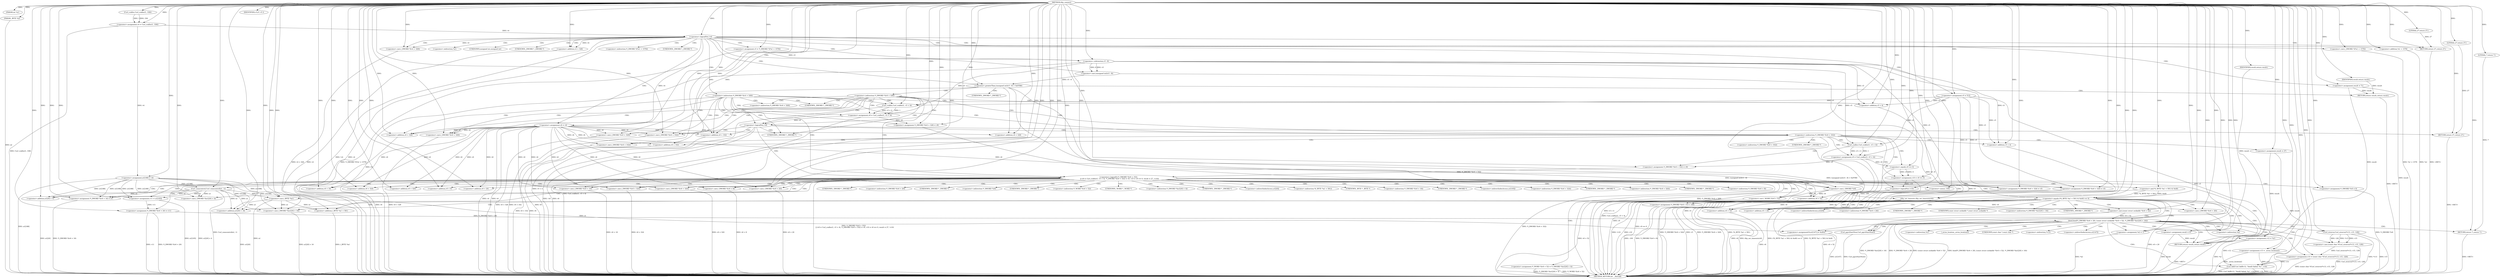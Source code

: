 digraph tftp_connect {  
"1000113" [label = "(METHOD,tftp_connect)" ]
"1000395" [label = "(METHOD_RETURN,int __fastcall)" ]
"1000114" [label = "(PARAM,int *a1)" ]
"1000115" [label = "(PARAM,_BYTE *a2)" ]
"1000129" [label = "(<operator>.assignment,v4 = Curl_ccalloc(1, 336))" ]
"1000131" [label = "(Curl_ccalloc,Curl_ccalloc(1, 336))" ]
"1000134" [label = "(<operator>.assignment,a1[188] = v4)" ]
"1000140" [label = "(<operator>.logicalNot,!v4)" ]
"1000142" [label = "(RETURN,return 27;,return 27;)" ]
"1000143" [label = "(LITERAL,27,return 27;)" ]
"1000144" [label = "(<operator>.assignment,v5 = *(_DWORD *)(*a1 + 1576))" ]
"1000147" [label = "(<operator>.cast,(_DWORD *)(*a1 + 1576))" ]
"1000149" [label = "(<operator>.addition,*a1 + 1576)" ]
"1000153" [label = "(<operator>.assignment,v6 = v4)" ]
"1000157" [label = "(IDENTIFIER,v5,if ( v5 ))" ]
"1000159" [label = "(<operator>.assignment,result = 71)" ]
"1000163" [label = "(<operator>.greaterThan,(unsigned int)(v5 - 8) > 0xFFB0)" ]
"1000164" [label = "(<operator>.cast,(unsigned int)(v5 - 8))" ]
"1000166" [label = "(<operator>.subtraction,v5 - 8)" ]
"1000170" [label = "(RETURN,return result;,return result;)" ]
"1000171" [label = "(IDENTIFIER,result,return result;)" ]
"1000174" [label = "(<operator>.cast,(_DWORD *)(v6 + 328))" ]
"1000176" [label = "(<operator>.addition,v6 + 328)" ]
"1000182" [label = "(<operator>.assignment,v5 = 512)" ]
"1000187" [label = "(<operator>.cast,(_DWORD *)(v4 + 328))" ]
"1000189" [label = "(<operator>.addition,v4 + 328)" ]
"1000193" [label = "(<operator>.assignment,v8 = Curl_ccalloc(1, v5 + 4))" ]
"1000195" [label = "(Curl_ccalloc,Curl_ccalloc(1, v5 + 4))" ]
"1000197" [label = "(<operator>.addition,v5 + 4)" ]
"1000200" [label = "(<operator>.assignment,*(_DWORD *)(v6 + 328) = v8)" ]
"1000202" [label = "(<operator>.cast,(_DWORD *)(v6 + 328))" ]
"1000204" [label = "(<operator>.addition,v6 + 328)" ]
"1000209" [label = "(<operator>.logicalNot,!v8)" ]
"1000211" [label = "(RETURN,return 27;,return 27;)" ]
"1000212" [label = "(LITERAL,27,return 27;)" ]
"1000215" [label = "(<operator>.logicalOr,*(_DWORD *)(v6 + 332)\n    || (v9 = Curl_ccalloc(1, v5 + 4), *(_DWORD *)(v6 + 332) = v9, v10 = v9 == 0, result = 27, !v10))" ]
"1000217" [label = "(<operator>.cast,(_DWORD *)(v6 + 332))" ]
"1000219" [label = "(<operator>.addition,v6 + 332)" ]
"1000223" [label = "(<operator>.assignment,v9 = Curl_ccalloc(1, v5 + 4))" ]
"1000225" [label = "(Curl_ccalloc,Curl_ccalloc(1, v5 + 4))" ]
"1000227" [label = "(<operator>.addition,v5 + 4)" ]
"1000231" [label = "(<operator>.assignment,*(_DWORD *)(v6 + 332) = v9)" ]
"1000233" [label = "(<operator>.cast,(_DWORD *)(v6 + 332))" ]
"1000235" [label = "(<operator>.addition,v6 + 332)" ]
"1000240" [label = "(<operator>.assignment,v10 = v9 == 0)" ]
"1000242" [label = "(<operator>.equals,v9 == 0)" ]
"1000246" [label = "(<operator>.assignment,result = 27)" ]
"1000249" [label = "(<operator>.logicalNot,!v10)" ]
"1000252" [label = "(Curl_conncontrol,Curl_conncontrol(a1, 1))" ]
"1000255" [label = "(<operator>.assignment,*(_DWORD *)(v6 + 16) = a1)" ]
"1000257" [label = "(<operator>.cast,(_DWORD *)(v6 + 16))" ]
"1000259" [label = "(<operator>.addition,v6 + 16)" ]
"1000263" [label = "(<operator>.assignment,v11 = a1[105])" ]
"1000268" [label = "(<operator>.assignment,*(_DWORD *)(v6 + 324) = v5)" ]
"1000270" [label = "(<operator>.cast,(_DWORD *)(v6 + 324))" ]
"1000272" [label = "(<operator>.addition,v6 + 324)" ]
"1000276" [label = "(<operator>.assignment,*(_DWORD *)(v6 + 320) = v5)" ]
"1000278" [label = "(<operator>.cast,(_DWORD *)(v6 + 320))" ]
"1000280" [label = "(<operator>.addition,v6 + 320)" ]
"1000284" [label = "(<operator>.assignment,*(_DWORD *)(v6 + 8) = -100)" ]
"1000286" [label = "(<operator>.cast,(_DWORD *)(v6 + 8))" ]
"1000288" [label = "(<operator>.addition,v6 + 8)" ]
"1000291" [label = "(<operator>.minus,-100)" ]
"1000293" [label = "(<operator>.assignment,*(_DWORD *)(v6 + 20) = v11)" ]
"1000295" [label = "(<operator>.cast,(_DWORD *)(v6 + 20))" ]
"1000297" [label = "(<operator>.addition,v6 + 20)" ]
"1000301" [label = "(<operator>.assignment,*(_DWORD *)v6 = 0)" ]
"1000303" [label = "(<operator>.cast,(_DWORD *)v6)" ]
"1000307" [label = "(<operator>.assignment,*(_WORD *)(v6 + 52) = *(_DWORD *)(a1[20] + 4))" ]
"1000309" [label = "(<operator>.cast,(_WORD *)(v6 + 52))" ]
"1000311" [label = "(<operator>.addition,v6 + 52)" ]
"1000315" [label = "(<operator>.cast,(_DWORD *)(a1[20] + 4))" ]
"1000317" [label = "(<operator>.addition,a1[20] + 4)" ]
"1000322" [label = "(tftp_set_timeouts,tftp_set_timeouts(v6))" ]
"1000325" [label = "(<operator>.equals,(*((_BYTE *)a1 + 591) & 0x40) == 0)" ]
"1000326" [label = "(<operator>.and,*((_BYTE *)a1 + 591) & 0x40)" ]
"1000328" [label = "(<operator>.addition,(_BYTE *)a1 + 591)" ]
"1000329" [label = "(<operator>.cast,(_BYTE *)a1)" ]
"1000337" [label = "(bind,bind(*(_DWORD *)(v6 + 20), (const struct sockaddr *)(v6 + 52), *(_DWORD *)(a1[20] + 16)))" ]
"1000339" [label = "(<operator>.cast,(_DWORD *)(v6 + 20))" ]
"1000341" [label = "(<operator>.addition,v6 + 20)" ]
"1000344" [label = "(<operator>.cast,(const struct sockaddr *)(v6 + 52))" ]
"1000346" [label = "(<operator>.addition,v6 + 52)" ]
"1000350" [label = "(<operator>.cast,(_DWORD *)(a1[20] + 16))" ]
"1000352" [label = "(<operator>.addition,a1[20] + 16)" ]
"1000358" [label = "(<operator>.assignment,v12 = *a1)" ]
"1000362" [label = "(<operator>.assignment,v13 = _errno_location())" ]
"1000365" [label = "(<operator>.assignment,v14 = (const char *)Curl_strerror(*v13, v15, 128))" ]
"1000367" [label = "(<operator>.cast,(const char *)Curl_strerror(*v13, v15, 128))" ]
"1000369" [label = "(Curl_strerror,Curl_strerror(*v13, v15, 128))" ]
"1000374" [label = "(Curl_failf,Curl_failf(v12, \"bind() failed; %s\", v14))" ]
"1000378" [label = "(RETURN,return 7;,return 7;)" ]
"1000379" [label = "(LITERAL,7,return 7;)" ]
"1000380" [label = "(<operators>.assignmentOr,a1[147] |= 0x40u)" ]
"1000385" [label = "(Curl_pgrsStartNow,Curl_pgrsStartNow())" ]
"1000386" [label = "(<operator>.assignment,*a2 = 1)" ]
"1000390" [label = "(<operator>.assignment,result = 0)" ]
"1000393" [label = "(RETURN,return result;,return result;)" ]
"1000394" [label = "(IDENTIFIER,result,return result;)" ]
"1000146" [label = "(<operator>.indirection,*(_DWORD *)(*a1 + 1576))" ]
"1000148" [label = "(UNKNOWN,_DWORD *,_DWORD *)" ]
"1000150" [label = "(<operator>.indirection,*a1)" ]
"1000165" [label = "(UNKNOWN,unsigned int,unsigned int)" ]
"1000173" [label = "(<operator>.indirection,*(_DWORD *)(v6 + 328))" ]
"1000175" [label = "(UNKNOWN,_DWORD *,_DWORD *)" ]
"1000186" [label = "(<operator>.indirection,*(_DWORD *)(v4 + 328))" ]
"1000188" [label = "(UNKNOWN,_DWORD *,_DWORD *)" ]
"1000201" [label = "(<operator>.indirection,*(_DWORD *)(v6 + 328))" ]
"1000203" [label = "(UNKNOWN,_DWORD *,_DWORD *)" ]
"1000216" [label = "(<operator>.indirection,*(_DWORD *)(v6 + 332))" ]
"1000218" [label = "(UNKNOWN,_DWORD *,_DWORD *)" ]
"1000232" [label = "(<operator>.indirection,*(_DWORD *)(v6 + 332))" ]
"1000234" [label = "(UNKNOWN,_DWORD *,_DWORD *)" ]
"1000256" [label = "(<operator>.indirection,*(_DWORD *)(v6 + 16))" ]
"1000258" [label = "(UNKNOWN,_DWORD *,_DWORD *)" ]
"1000265" [label = "(<operator>.indirectIndexAccess,a1[105])" ]
"1000269" [label = "(<operator>.indirection,*(_DWORD *)(v6 + 324))" ]
"1000271" [label = "(UNKNOWN,_DWORD *,_DWORD *)" ]
"1000277" [label = "(<operator>.indirection,*(_DWORD *)(v6 + 320))" ]
"1000279" [label = "(UNKNOWN,_DWORD *,_DWORD *)" ]
"1000285" [label = "(<operator>.indirection,*(_DWORD *)(v6 + 8))" ]
"1000287" [label = "(UNKNOWN,_DWORD *,_DWORD *)" ]
"1000294" [label = "(<operator>.indirection,*(_DWORD *)(v6 + 20))" ]
"1000296" [label = "(UNKNOWN,_DWORD *,_DWORD *)" ]
"1000302" [label = "(<operator>.indirection,*(_DWORD *)v6)" ]
"1000304" [label = "(UNKNOWN,_DWORD *,_DWORD *)" ]
"1000308" [label = "(<operator>.indirection,*(_WORD *)(v6 + 52))" ]
"1000310" [label = "(UNKNOWN,_WORD *,_WORD *)" ]
"1000314" [label = "(<operator>.indirection,*(_DWORD *)(a1[20] + 4))" ]
"1000316" [label = "(UNKNOWN,_DWORD *,_DWORD *)" ]
"1000318" [label = "(<operator>.indirectIndexAccess,a1[20])" ]
"1000327" [label = "(<operator>.indirection,*((_BYTE *)a1 + 591))" ]
"1000330" [label = "(UNKNOWN,_BYTE *,_BYTE *)" ]
"1000338" [label = "(<operator>.indirection,*(_DWORD *)(v6 + 20))" ]
"1000340" [label = "(UNKNOWN,_DWORD *,_DWORD *)" ]
"1000345" [label = "(UNKNOWN,const struct sockaddr *,const struct sockaddr *)" ]
"1000349" [label = "(<operator>.indirection,*(_DWORD *)(a1[20] + 16))" ]
"1000351" [label = "(UNKNOWN,_DWORD *,_DWORD *)" ]
"1000353" [label = "(<operator>.indirectIndexAccess,a1[20])" ]
"1000360" [label = "(<operator>.indirection,*a1)" ]
"1000364" [label = "(_errno_location,_errno_location())" ]
"1000368" [label = "(UNKNOWN,const char *,const char *)" ]
"1000370" [label = "(<operator>.indirection,*v13)" ]
"1000381" [label = "(<operator>.indirectIndexAccess,a1[147])" ]
"1000387" [label = "(<operator>.indirection,*a2)" ]
  "1000378" -> "1000395"  [ label = "DDG: <RET>"] 
  "1000170" -> "1000395"  [ label = "DDG: <RET>"] 
  "1000211" -> "1000395"  [ label = "DDG: <RET>"] 
  "1000393" -> "1000395"  [ label = "DDG: <RET>"] 
  "1000142" -> "1000395"  [ label = "DDG: <RET>"] 
  "1000326" -> "1000395"  [ label = "DDG: *((_BYTE *)a1 + 591)"] 
  "1000293" -> "1000395"  [ label = "DDG: *(_DWORD *)(v6 + 20)"] 
  "1000163" -> "1000395"  [ label = "DDG: (unsigned int)(v5 - 8)"] 
  "1000166" -> "1000395"  [ label = "DDG: v5"] 
  "1000242" -> "1000395"  [ label = "DDG: v9"] 
  "1000374" -> "1000395"  [ label = "DDG: Curl_failf(v12, \"bind() failed; %s\", v14)"] 
  "1000204" -> "1000395"  [ label = "DDG: v6"] 
  "1000322" -> "1000395"  [ label = "DDG: tftp_set_timeouts(v6)"] 
  "1000163" -> "1000395"  [ label = "DDG: (unsigned int)(v5 - 8) > 0xFFB0"] 
  "1000350" -> "1000395"  [ label = "DDG: a1[20] + 16"] 
  "1000325" -> "1000395"  [ label = "DDG: (*((_BYTE *)a1 + 591) & 0x40) == 0"] 
  "1000187" -> "1000395"  [ label = "DDG: v4 + 328"] 
  "1000164" -> "1000395"  [ label = "DDG: v5 - 8"] 
  "1000337" -> "1000395"  [ label = "DDG: (const struct sockaddr *)(v6 + 52)"] 
  "1000257" -> "1000395"  [ label = "DDG: v6 + 16"] 
  "1000352" -> "1000395"  [ label = "DDG: a1[20]"] 
  "1000268" -> "1000395"  [ label = "DDG: *(_DWORD *)(v6 + 324)"] 
  "1000337" -> "1000395"  [ label = "DDG: bind(*(_DWORD *)(v6 + 20), (const struct sockaddr *)(v6 + 52), *(_DWORD *)(a1[20] + 16))"] 
  "1000263" -> "1000395"  [ label = "DDG: a1[105]"] 
  "1000307" -> "1000395"  [ label = "DDG: *(_WORD *)(v6 + 52)"] 
  "1000322" -> "1000395"  [ label = "DDG: v6"] 
  "1000362" -> "1000395"  [ label = "DDG: _errno_location()"] 
  "1000367" -> "1000395"  [ label = "DDG: Curl_strerror(*v13, v15, 128)"] 
  "1000255" -> "1000395"  [ label = "DDG: *(_DWORD *)(v6 + 16)"] 
  "1000270" -> "1000395"  [ label = "DDG: v6 + 324"] 
  "1000276" -> "1000395"  [ label = "DDG: v5"] 
  "1000219" -> "1000395"  [ label = "DDG: v6"] 
  "1000390" -> "1000395"  [ label = "DDG: result"] 
  "1000369" -> "1000395"  [ label = "DDG: *v13"] 
  "1000339" -> "1000395"  [ label = "DDG: v6 + 20"] 
  "1000301" -> "1000395"  [ label = "DDG: *(_DWORD *)v6"] 
  "1000249" -> "1000395"  [ label = "DDG: v10"] 
  "1000182" -> "1000395"  [ label = "DDG: v5"] 
  "1000386" -> "1000395"  [ label = "DDG: *a2"] 
  "1000225" -> "1000395"  [ label = "DDG: v5 + 4"] 
  "1000149" -> "1000395"  [ label = "DDG: *a1"] 
  "1000147" -> "1000395"  [ label = "DDG: *a1 + 1576"] 
  "1000202" -> "1000395"  [ label = "DDG: v6 + 328"] 
  "1000235" -> "1000395"  [ label = "DDG: v6"] 
  "1000153" -> "1000395"  [ label = "DDG: v4"] 
  "1000246" -> "1000395"  [ label = "DDG: result"] 
  "1000189" -> "1000395"  [ label = "DDG: v4"] 
  "1000215" -> "1000395"  [ label = "DDG: *(_DWORD *)(v6 + 332)\n    || (v9 = Curl_ccalloc(1, v5 + 4), *(_DWORD *)(v6 + 332) = v9, v10 = v9 == 0, result = 27, !v10)"] 
  "1000385" -> "1000395"  [ label = "DDG: Curl_pgrsStartNow()"] 
  "1000276" -> "1000395"  [ label = "DDG: *(_DWORD *)(v6 + 320)"] 
  "1000115" -> "1000395"  [ label = "DDG: a2"] 
  "1000344" -> "1000395"  [ label = "DDG: v6 + 52"] 
  "1000365" -> "1000395"  [ label = "DDG: (const char *)Curl_strerror(*v13, v15, 128)"] 
  "1000286" -> "1000395"  [ label = "DDG: v6 + 8"] 
  "1000129" -> "1000395"  [ label = "DDG: Curl_ccalloc(1, 336)"] 
  "1000307" -> "1000395"  [ label = "DDG: *(_DWORD *)(a1[20] + 4)"] 
  "1000249" -> "1000395"  [ label = "DDG: !v10"] 
  "1000284" -> "1000395"  [ label = "DDG: -100"] 
  "1000252" -> "1000395"  [ label = "DDG: Curl_conncontrol(a1, 1)"] 
  "1000223" -> "1000395"  [ label = "DDG: Curl_ccalloc(1, v5 + 4)"] 
  "1000197" -> "1000395"  [ label = "DDG: v5"] 
  "1000369" -> "1000395"  [ label = "DDG: v15"] 
  "1000315" -> "1000395"  [ label = "DDG: a1[20] + 4"] 
  "1000337" -> "1000395"  [ label = "DDG: *(_DWORD *)(a1[20] + 16)"] 
  "1000309" -> "1000395"  [ label = "DDG: v6 + 52"] 
  "1000209" -> "1000395"  [ label = "DDG: !v8"] 
  "1000134" -> "1000395"  [ label = "DDG: a1[188]"] 
  "1000140" -> "1000395"  [ label = "DDG: v4"] 
  "1000278" -> "1000395"  [ label = "DDG: v6 + 320"] 
  "1000200" -> "1000395"  [ label = "DDG: *(_DWORD *)(v6 + 328)"] 
  "1000293" -> "1000395"  [ label = "DDG: v11"] 
  "1000227" -> "1000395"  [ label = "DDG: v5"] 
  "1000328" -> "1000395"  [ label = "DDG: (_BYTE *)a1"] 
  "1000374" -> "1000395"  [ label = "DDG: v14"] 
  "1000240" -> "1000395"  [ label = "DDG: v9 == 0"] 
  "1000174" -> "1000395"  [ label = "DDG: v6 + 328"] 
  "1000374" -> "1000395"  [ label = "DDG: v12"] 
  "1000346" -> "1000395"  [ label = "DDG: v6"] 
  "1000140" -> "1000395"  [ label = "DDG: !v4"] 
  "1000362" -> "1000395"  [ label = "DDG: v13"] 
  "1000215" -> "1000395"  [ label = "DDG: *(_DWORD *)(v6 + 332)"] 
  "1000209" -> "1000395"  [ label = "DDG: v8"] 
  "1000159" -> "1000395"  [ label = "DDG: result"] 
  "1000193" -> "1000395"  [ label = "DDG: Curl_ccalloc(1, v5 + 4)"] 
  "1000317" -> "1000395"  [ label = "DDG: a1[20]"] 
  "1000325" -> "1000395"  [ label = "DDG: *((_BYTE *)a1 + 591) & 0x40"] 
  "1000195" -> "1000395"  [ label = "DDG: v5 + 4"] 
  "1000295" -> "1000395"  [ label = "DDG: v6 + 20"] 
  "1000153" -> "1000395"  [ label = "DDG: v6"] 
  "1000337" -> "1000395"  [ label = "DDG: *(_DWORD *)(v6 + 20)"] 
  "1000144" -> "1000395"  [ label = "DDG: *(_DWORD *)(*a1 + 1576)"] 
  "1000380" -> "1000395"  [ label = "DDG: a1[147]"] 
  "1000217" -> "1000395"  [ label = "DDG: v6 + 332"] 
  "1000233" -> "1000395"  [ label = "DDG: v6 + 332"] 
  "1000284" -> "1000395"  [ label = "DDG: *(_DWORD *)(v6 + 8)"] 
  "1000358" -> "1000395"  [ label = "DDG: *a1"] 
  "1000329" -> "1000395"  [ label = "DDG: a1"] 
  "1000113" -> "1000114"  [ label = "DDG: "] 
  "1000113" -> "1000115"  [ label = "DDG: "] 
  "1000131" -> "1000129"  [ label = "DDG: 1"] 
  "1000131" -> "1000129"  [ label = "DDG: 336"] 
  "1000113" -> "1000129"  [ label = "DDG: "] 
  "1000113" -> "1000131"  [ label = "DDG: "] 
  "1000129" -> "1000134"  [ label = "DDG: v4"] 
  "1000113" -> "1000134"  [ label = "DDG: "] 
  "1000113" -> "1000140"  [ label = "DDG: "] 
  "1000129" -> "1000140"  [ label = "DDG: v4"] 
  "1000143" -> "1000142"  [ label = "DDG: 27"] 
  "1000113" -> "1000142"  [ label = "DDG: "] 
  "1000113" -> "1000143"  [ label = "DDG: "] 
  "1000113" -> "1000144"  [ label = "DDG: "] 
  "1000113" -> "1000147"  [ label = "DDG: "] 
  "1000113" -> "1000149"  [ label = "DDG: "] 
  "1000140" -> "1000153"  [ label = "DDG: v4"] 
  "1000113" -> "1000153"  [ label = "DDG: "] 
  "1000113" -> "1000157"  [ label = "DDG: "] 
  "1000113" -> "1000159"  [ label = "DDG: "] 
  "1000164" -> "1000163"  [ label = "DDG: v5 - 8"] 
  "1000166" -> "1000164"  [ label = "DDG: v5"] 
  "1000166" -> "1000164"  [ label = "DDG: 8"] 
  "1000144" -> "1000166"  [ label = "DDG: v5"] 
  "1000113" -> "1000166"  [ label = "DDG: "] 
  "1000113" -> "1000163"  [ label = "DDG: "] 
  "1000171" -> "1000170"  [ label = "DDG: result"] 
  "1000159" -> "1000170"  [ label = "DDG: result"] 
  "1000113" -> "1000171"  [ label = "DDG: "] 
  "1000153" -> "1000174"  [ label = "DDG: v6"] 
  "1000113" -> "1000174"  [ label = "DDG: "] 
  "1000153" -> "1000176"  [ label = "DDG: v6"] 
  "1000113" -> "1000176"  [ label = "DDG: "] 
  "1000113" -> "1000182"  [ label = "DDG: "] 
  "1000113" -> "1000187"  [ label = "DDG: "] 
  "1000140" -> "1000187"  [ label = "DDG: v4"] 
  "1000113" -> "1000189"  [ label = "DDG: "] 
  "1000140" -> "1000189"  [ label = "DDG: v4"] 
  "1000195" -> "1000193"  [ label = "DDG: 1"] 
  "1000195" -> "1000193"  [ label = "DDG: v5 + 4"] 
  "1000113" -> "1000193"  [ label = "DDG: "] 
  "1000113" -> "1000195"  [ label = "DDG: "] 
  "1000166" -> "1000195"  [ label = "DDG: v5"] 
  "1000182" -> "1000195"  [ label = "DDG: v5"] 
  "1000166" -> "1000197"  [ label = "DDG: v5"] 
  "1000182" -> "1000197"  [ label = "DDG: v5"] 
  "1000113" -> "1000197"  [ label = "DDG: "] 
  "1000193" -> "1000200"  [ label = "DDG: v8"] 
  "1000113" -> "1000200"  [ label = "DDG: "] 
  "1000153" -> "1000202"  [ label = "DDG: v6"] 
  "1000113" -> "1000202"  [ label = "DDG: "] 
  "1000153" -> "1000204"  [ label = "DDG: v6"] 
  "1000113" -> "1000204"  [ label = "DDG: "] 
  "1000113" -> "1000209"  [ label = "DDG: "] 
  "1000193" -> "1000209"  [ label = "DDG: v8"] 
  "1000212" -> "1000211"  [ label = "DDG: 27"] 
  "1000113" -> "1000211"  [ label = "DDG: "] 
  "1000113" -> "1000212"  [ label = "DDG: "] 
  "1000231" -> "1000215"  [ label = "DDG: *(_DWORD *)(v6 + 332)"] 
  "1000153" -> "1000217"  [ label = "DDG: v6"] 
  "1000113" -> "1000217"  [ label = "DDG: "] 
  "1000153" -> "1000219"  [ label = "DDG: v6"] 
  "1000113" -> "1000219"  [ label = "DDG: "] 
  "1000225" -> "1000223"  [ label = "DDG: 1"] 
  "1000225" -> "1000223"  [ label = "DDG: v5 + 4"] 
  "1000113" -> "1000223"  [ label = "DDG: "] 
  "1000113" -> "1000225"  [ label = "DDG: "] 
  "1000166" -> "1000225"  [ label = "DDG: v5"] 
  "1000182" -> "1000225"  [ label = "DDG: v5"] 
  "1000166" -> "1000227"  [ label = "DDG: v5"] 
  "1000182" -> "1000227"  [ label = "DDG: v5"] 
  "1000113" -> "1000227"  [ label = "DDG: "] 
  "1000223" -> "1000231"  [ label = "DDG: v9"] 
  "1000113" -> "1000231"  [ label = "DDG: "] 
  "1000113" -> "1000233"  [ label = "DDG: "] 
  "1000153" -> "1000233"  [ label = "DDG: v6"] 
  "1000113" -> "1000235"  [ label = "DDG: "] 
  "1000153" -> "1000235"  [ label = "DDG: v6"] 
  "1000242" -> "1000240"  [ label = "DDG: v9"] 
  "1000242" -> "1000240"  [ label = "DDG: 0"] 
  "1000113" -> "1000240"  [ label = "DDG: "] 
  "1000113" -> "1000242"  [ label = "DDG: "] 
  "1000223" -> "1000242"  [ label = "DDG: v9"] 
  "1000113" -> "1000246"  [ label = "DDG: "] 
  "1000240" -> "1000249"  [ label = "DDG: v10"] 
  "1000113" -> "1000249"  [ label = "DDG: "] 
  "1000134" -> "1000252"  [ label = "DDG: a1[188]"] 
  "1000113" -> "1000252"  [ label = "DDG: "] 
  "1000252" -> "1000255"  [ label = "DDG: a1"] 
  "1000134" -> "1000255"  [ label = "DDG: a1[188]"] 
  "1000113" -> "1000255"  [ label = "DDG: "] 
  "1000113" -> "1000257"  [ label = "DDG: "] 
  "1000153" -> "1000257"  [ label = "DDG: v6"] 
  "1000113" -> "1000259"  [ label = "DDG: "] 
  "1000153" -> "1000259"  [ label = "DDG: v6"] 
  "1000252" -> "1000263"  [ label = "DDG: a1"] 
  "1000134" -> "1000263"  [ label = "DDG: a1[188]"] 
  "1000113" -> "1000263"  [ label = "DDG: "] 
  "1000166" -> "1000268"  [ label = "DDG: v5"] 
  "1000182" -> "1000268"  [ label = "DDG: v5"] 
  "1000113" -> "1000268"  [ label = "DDG: "] 
  "1000113" -> "1000270"  [ label = "DDG: "] 
  "1000153" -> "1000270"  [ label = "DDG: v6"] 
  "1000113" -> "1000272"  [ label = "DDG: "] 
  "1000153" -> "1000272"  [ label = "DDG: v6"] 
  "1000113" -> "1000276"  [ label = "DDG: "] 
  "1000166" -> "1000276"  [ label = "DDG: v5"] 
  "1000182" -> "1000276"  [ label = "DDG: v5"] 
  "1000113" -> "1000278"  [ label = "DDG: "] 
  "1000153" -> "1000278"  [ label = "DDG: v6"] 
  "1000113" -> "1000280"  [ label = "DDG: "] 
  "1000153" -> "1000280"  [ label = "DDG: v6"] 
  "1000291" -> "1000284"  [ label = "DDG: 100"] 
  "1000113" -> "1000286"  [ label = "DDG: "] 
  "1000153" -> "1000286"  [ label = "DDG: v6"] 
  "1000113" -> "1000288"  [ label = "DDG: "] 
  "1000153" -> "1000288"  [ label = "DDG: v6"] 
  "1000113" -> "1000291"  [ label = "DDG: "] 
  "1000263" -> "1000293"  [ label = "DDG: v11"] 
  "1000113" -> "1000293"  [ label = "DDG: "] 
  "1000113" -> "1000295"  [ label = "DDG: "] 
  "1000153" -> "1000295"  [ label = "DDG: v6"] 
  "1000113" -> "1000297"  [ label = "DDG: "] 
  "1000153" -> "1000297"  [ label = "DDG: v6"] 
  "1000113" -> "1000301"  [ label = "DDG: "] 
  "1000113" -> "1000303"  [ label = "DDG: "] 
  "1000153" -> "1000303"  [ label = "DDG: v6"] 
  "1000303" -> "1000309"  [ label = "DDG: v6"] 
  "1000113" -> "1000309"  [ label = "DDG: "] 
  "1000303" -> "1000311"  [ label = "DDG: v6"] 
  "1000113" -> "1000311"  [ label = "DDG: "] 
  "1000252" -> "1000315"  [ label = "DDG: a1"] 
  "1000134" -> "1000315"  [ label = "DDG: a1[188]"] 
  "1000113" -> "1000315"  [ label = "DDG: "] 
  "1000252" -> "1000317"  [ label = "DDG: a1"] 
  "1000134" -> "1000317"  [ label = "DDG: a1[188]"] 
  "1000113" -> "1000317"  [ label = "DDG: "] 
  "1000113" -> "1000322"  [ label = "DDG: "] 
  "1000303" -> "1000322"  [ label = "DDG: v6"] 
  "1000326" -> "1000325"  [ label = "DDG: *((_BYTE *)a1 + 591)"] 
  "1000326" -> "1000325"  [ label = "DDG: 0x40"] 
  "1000329" -> "1000328"  [ label = "DDG: a1"] 
  "1000134" -> "1000329"  [ label = "DDG: a1[188]"] 
  "1000113" -> "1000329"  [ label = "DDG: "] 
  "1000252" -> "1000329"  [ label = "DDG: a1"] 
  "1000113" -> "1000328"  [ label = "DDG: "] 
  "1000113" -> "1000326"  [ label = "DDG: "] 
  "1000113" -> "1000325"  [ label = "DDG: "] 
  "1000293" -> "1000337"  [ label = "DDG: *(_DWORD *)(v6 + 20)"] 
  "1000322" -> "1000339"  [ label = "DDG: v6"] 
  "1000113" -> "1000339"  [ label = "DDG: "] 
  "1000322" -> "1000341"  [ label = "DDG: v6"] 
  "1000113" -> "1000341"  [ label = "DDG: "] 
  "1000344" -> "1000337"  [ label = "DDG: v6 + 52"] 
  "1000113" -> "1000344"  [ label = "DDG: "] 
  "1000322" -> "1000344"  [ label = "DDG: v6"] 
  "1000113" -> "1000346"  [ label = "DDG: "] 
  "1000322" -> "1000346"  [ label = "DDG: v6"] 
  "1000329" -> "1000350"  [ label = "DDG: a1"] 
  "1000252" -> "1000350"  [ label = "DDG: a1"] 
  "1000134" -> "1000350"  [ label = "DDG: a1[188]"] 
  "1000113" -> "1000350"  [ label = "DDG: "] 
  "1000329" -> "1000352"  [ label = "DDG: a1"] 
  "1000252" -> "1000352"  [ label = "DDG: a1"] 
  "1000134" -> "1000352"  [ label = "DDG: a1[188]"] 
  "1000113" -> "1000352"  [ label = "DDG: "] 
  "1000113" -> "1000358"  [ label = "DDG: "] 
  "1000113" -> "1000362"  [ label = "DDG: "] 
  "1000367" -> "1000365"  [ label = "DDG: Curl_strerror(*v13, v15, 128)"] 
  "1000113" -> "1000365"  [ label = "DDG: "] 
  "1000369" -> "1000367"  [ label = "DDG: *v13"] 
  "1000369" -> "1000367"  [ label = "DDG: v15"] 
  "1000369" -> "1000367"  [ label = "DDG: 128"] 
  "1000113" -> "1000369"  [ label = "DDG: "] 
  "1000358" -> "1000374"  [ label = "DDG: v12"] 
  "1000113" -> "1000374"  [ label = "DDG: "] 
  "1000365" -> "1000374"  [ label = "DDG: v14"] 
  "1000379" -> "1000378"  [ label = "DDG: 7"] 
  "1000113" -> "1000378"  [ label = "DDG: "] 
  "1000113" -> "1000379"  [ label = "DDG: "] 
  "1000113" -> "1000380"  [ label = "DDG: "] 
  "1000329" -> "1000380"  [ label = "DDG: a1"] 
  "1000113" -> "1000385"  [ label = "DDG: "] 
  "1000113" -> "1000386"  [ label = "DDG: "] 
  "1000113" -> "1000390"  [ label = "DDG: "] 
  "1000394" -> "1000393"  [ label = "DDG: result"] 
  "1000390" -> "1000393"  [ label = "DDG: result"] 
  "1000246" -> "1000393"  [ label = "DDG: result"] 
  "1000159" -> "1000393"  [ label = "DDG: result"] 
  "1000113" -> "1000394"  [ label = "DDG: "] 
  "1000140" -> "1000144"  [ label = "CDG: "] 
  "1000140" -> "1000142"  [ label = "CDG: "] 
  "1000140" -> "1000153"  [ label = "CDG: "] 
  "1000140" -> "1000150"  [ label = "CDG: "] 
  "1000140" -> "1000149"  [ label = "CDG: "] 
  "1000140" -> "1000148"  [ label = "CDG: "] 
  "1000140" -> "1000147"  [ label = "CDG: "] 
  "1000140" -> "1000146"  [ label = "CDG: "] 
  "1000140" -> "1000159"  [ label = "CDG: "] 
  "1000140" -> "1000166"  [ label = "CDG: "] 
  "1000140" -> "1000165"  [ label = "CDG: "] 
  "1000140" -> "1000164"  [ label = "CDG: "] 
  "1000140" -> "1000163"  [ label = "CDG: "] 
  "1000140" -> "1000189"  [ label = "CDG: "] 
  "1000140" -> "1000188"  [ label = "CDG: "] 
  "1000140" -> "1000187"  [ label = "CDG: "] 
  "1000140" -> "1000186"  [ label = "CDG: "] 
  "1000140" -> "1000182"  [ label = "CDG: "] 
  "1000163" -> "1000176"  [ label = "CDG: "] 
  "1000163" -> "1000175"  [ label = "CDG: "] 
  "1000163" -> "1000174"  [ label = "CDG: "] 
  "1000163" -> "1000173"  [ label = "CDG: "] 
  "1000163" -> "1000170"  [ label = "CDG: "] 
  "1000173" -> "1000204"  [ label = "CDG: "] 
  "1000173" -> "1000203"  [ label = "CDG: "] 
  "1000173" -> "1000202"  [ label = "CDG: "] 
  "1000173" -> "1000201"  [ label = "CDG: "] 
  "1000173" -> "1000200"  [ label = "CDG: "] 
  "1000173" -> "1000197"  [ label = "CDG: "] 
  "1000173" -> "1000195"  [ label = "CDG: "] 
  "1000173" -> "1000193"  [ label = "CDG: "] 
  "1000173" -> "1000219"  [ label = "CDG: "] 
  "1000173" -> "1000218"  [ label = "CDG: "] 
  "1000173" -> "1000217"  [ label = "CDG: "] 
  "1000173" -> "1000216"  [ label = "CDG: "] 
  "1000173" -> "1000215"  [ label = "CDG: "] 
  "1000173" -> "1000209"  [ label = "CDG: "] 
  "1000186" -> "1000204"  [ label = "CDG: "] 
  "1000186" -> "1000203"  [ label = "CDG: "] 
  "1000186" -> "1000202"  [ label = "CDG: "] 
  "1000186" -> "1000201"  [ label = "CDG: "] 
  "1000186" -> "1000200"  [ label = "CDG: "] 
  "1000186" -> "1000197"  [ label = "CDG: "] 
  "1000186" -> "1000195"  [ label = "CDG: "] 
  "1000186" -> "1000193"  [ label = "CDG: "] 
  "1000186" -> "1000219"  [ label = "CDG: "] 
  "1000186" -> "1000218"  [ label = "CDG: "] 
  "1000186" -> "1000217"  [ label = "CDG: "] 
  "1000186" -> "1000216"  [ label = "CDG: "] 
  "1000186" -> "1000215"  [ label = "CDG: "] 
  "1000186" -> "1000209"  [ label = "CDG: "] 
  "1000209" -> "1000219"  [ label = "CDG: "] 
  "1000209" -> "1000218"  [ label = "CDG: "] 
  "1000209" -> "1000217"  [ label = "CDG: "] 
  "1000209" -> "1000216"  [ label = "CDG: "] 
  "1000209" -> "1000215"  [ label = "CDG: "] 
  "1000209" -> "1000211"  [ label = "CDG: "] 
  "1000215" -> "1000256"  [ label = "CDG: "] 
  "1000215" -> "1000255"  [ label = "CDG: "] 
  "1000215" -> "1000252"  [ label = "CDG: "] 
  "1000215" -> "1000272"  [ label = "CDG: "] 
  "1000215" -> "1000271"  [ label = "CDG: "] 
  "1000215" -> "1000270"  [ label = "CDG: "] 
  "1000215" -> "1000269"  [ label = "CDG: "] 
  "1000215" -> "1000268"  [ label = "CDG: "] 
  "1000215" -> "1000265"  [ label = "CDG: "] 
  "1000215" -> "1000263"  [ label = "CDG: "] 
  "1000215" -> "1000259"  [ label = "CDG: "] 
  "1000215" -> "1000258"  [ label = "CDG: "] 
  "1000215" -> "1000257"  [ label = "CDG: "] 
  "1000215" -> "1000288"  [ label = "CDG: "] 
  "1000215" -> "1000287"  [ label = "CDG: "] 
  "1000215" -> "1000286"  [ label = "CDG: "] 
  "1000215" -> "1000285"  [ label = "CDG: "] 
  "1000215" -> "1000284"  [ label = "CDG: "] 
  "1000215" -> "1000280"  [ label = "CDG: "] 
  "1000215" -> "1000279"  [ label = "CDG: "] 
  "1000215" -> "1000278"  [ label = "CDG: "] 
  "1000215" -> "1000277"  [ label = "CDG: "] 
  "1000215" -> "1000276"  [ label = "CDG: "] 
  "1000215" -> "1000304"  [ label = "CDG: "] 
  "1000215" -> "1000303"  [ label = "CDG: "] 
  "1000215" -> "1000302"  [ label = "CDG: "] 
  "1000215" -> "1000301"  [ label = "CDG: "] 
  "1000215" -> "1000297"  [ label = "CDG: "] 
  "1000215" -> "1000296"  [ label = "CDG: "] 
  "1000215" -> "1000295"  [ label = "CDG: "] 
  "1000215" -> "1000294"  [ label = "CDG: "] 
  "1000215" -> "1000293"  [ label = "CDG: "] 
  "1000215" -> "1000291"  [ label = "CDG: "] 
  "1000215" -> "1000318"  [ label = "CDG: "] 
  "1000215" -> "1000317"  [ label = "CDG: "] 
  "1000215" -> "1000316"  [ label = "CDG: "] 
  "1000215" -> "1000315"  [ label = "CDG: "] 
  "1000215" -> "1000314"  [ label = "CDG: "] 
  "1000215" -> "1000311"  [ label = "CDG: "] 
  "1000215" -> "1000310"  [ label = "CDG: "] 
  "1000215" -> "1000309"  [ label = "CDG: "] 
  "1000215" -> "1000308"  [ label = "CDG: "] 
  "1000215" -> "1000307"  [ label = "CDG: "] 
  "1000215" -> "1000330"  [ label = "CDG: "] 
  "1000215" -> "1000329"  [ label = "CDG: "] 
  "1000215" -> "1000328"  [ label = "CDG: "] 
  "1000215" -> "1000327"  [ label = "CDG: "] 
  "1000215" -> "1000326"  [ label = "CDG: "] 
  "1000215" -> "1000325"  [ label = "CDG: "] 
  "1000215" -> "1000322"  [ label = "CDG: "] 
  "1000215" -> "1000393"  [ label = "CDG: "] 
  "1000216" -> "1000223"  [ label = "CDG: "] 
  "1000216" -> "1000240"  [ label = "CDG: "] 
  "1000216" -> "1000235"  [ label = "CDG: "] 
  "1000216" -> "1000234"  [ label = "CDG: "] 
  "1000216" -> "1000233"  [ label = "CDG: "] 
  "1000216" -> "1000232"  [ label = "CDG: "] 
  "1000216" -> "1000231"  [ label = "CDG: "] 
  "1000216" -> "1000227"  [ label = "CDG: "] 
  "1000216" -> "1000225"  [ label = "CDG: "] 
  "1000216" -> "1000249"  [ label = "CDG: "] 
  "1000216" -> "1000246"  [ label = "CDG: "] 
  "1000216" -> "1000242"  [ label = "CDG: "] 
  "1000325" -> "1000352"  [ label = "CDG: "] 
  "1000325" -> "1000351"  [ label = "CDG: "] 
  "1000325" -> "1000350"  [ label = "CDG: "] 
  "1000325" -> "1000349"  [ label = "CDG: "] 
  "1000325" -> "1000346"  [ label = "CDG: "] 
  "1000325" -> "1000345"  [ label = "CDG: "] 
  "1000325" -> "1000344"  [ label = "CDG: "] 
  "1000325" -> "1000341"  [ label = "CDG: "] 
  "1000325" -> "1000340"  [ label = "CDG: "] 
  "1000325" -> "1000339"  [ label = "CDG: "] 
  "1000325" -> "1000338"  [ label = "CDG: "] 
  "1000325" -> "1000337"  [ label = "CDG: "] 
  "1000325" -> "1000353"  [ label = "CDG: "] 
  "1000325" -> "1000393"  [ label = "CDG: "] 
  "1000325" -> "1000390"  [ label = "CDG: "] 
  "1000325" -> "1000387"  [ label = "CDG: "] 
  "1000325" -> "1000386"  [ label = "CDG: "] 
  "1000325" -> "1000385"  [ label = "CDG: "] 
  "1000337" -> "1000368"  [ label = "CDG: "] 
  "1000337" -> "1000367"  [ label = "CDG: "] 
  "1000337" -> "1000365"  [ label = "CDG: "] 
  "1000337" -> "1000364"  [ label = "CDG: "] 
  "1000337" -> "1000362"  [ label = "CDG: "] 
  "1000337" -> "1000360"  [ label = "CDG: "] 
  "1000337" -> "1000358"  [ label = "CDG: "] 
  "1000337" -> "1000381"  [ label = "CDG: "] 
  "1000337" -> "1000380"  [ label = "CDG: "] 
  "1000337" -> "1000378"  [ label = "CDG: "] 
  "1000337" -> "1000374"  [ label = "CDG: "] 
  "1000337" -> "1000370"  [ label = "CDG: "] 
  "1000337" -> "1000369"  [ label = "CDG: "] 
  "1000337" -> "1000393"  [ label = "CDG: "] 
  "1000337" -> "1000390"  [ label = "CDG: "] 
  "1000337" -> "1000387"  [ label = "CDG: "] 
  "1000337" -> "1000386"  [ label = "CDG: "] 
  "1000337" -> "1000385"  [ label = "CDG: "] 
}
